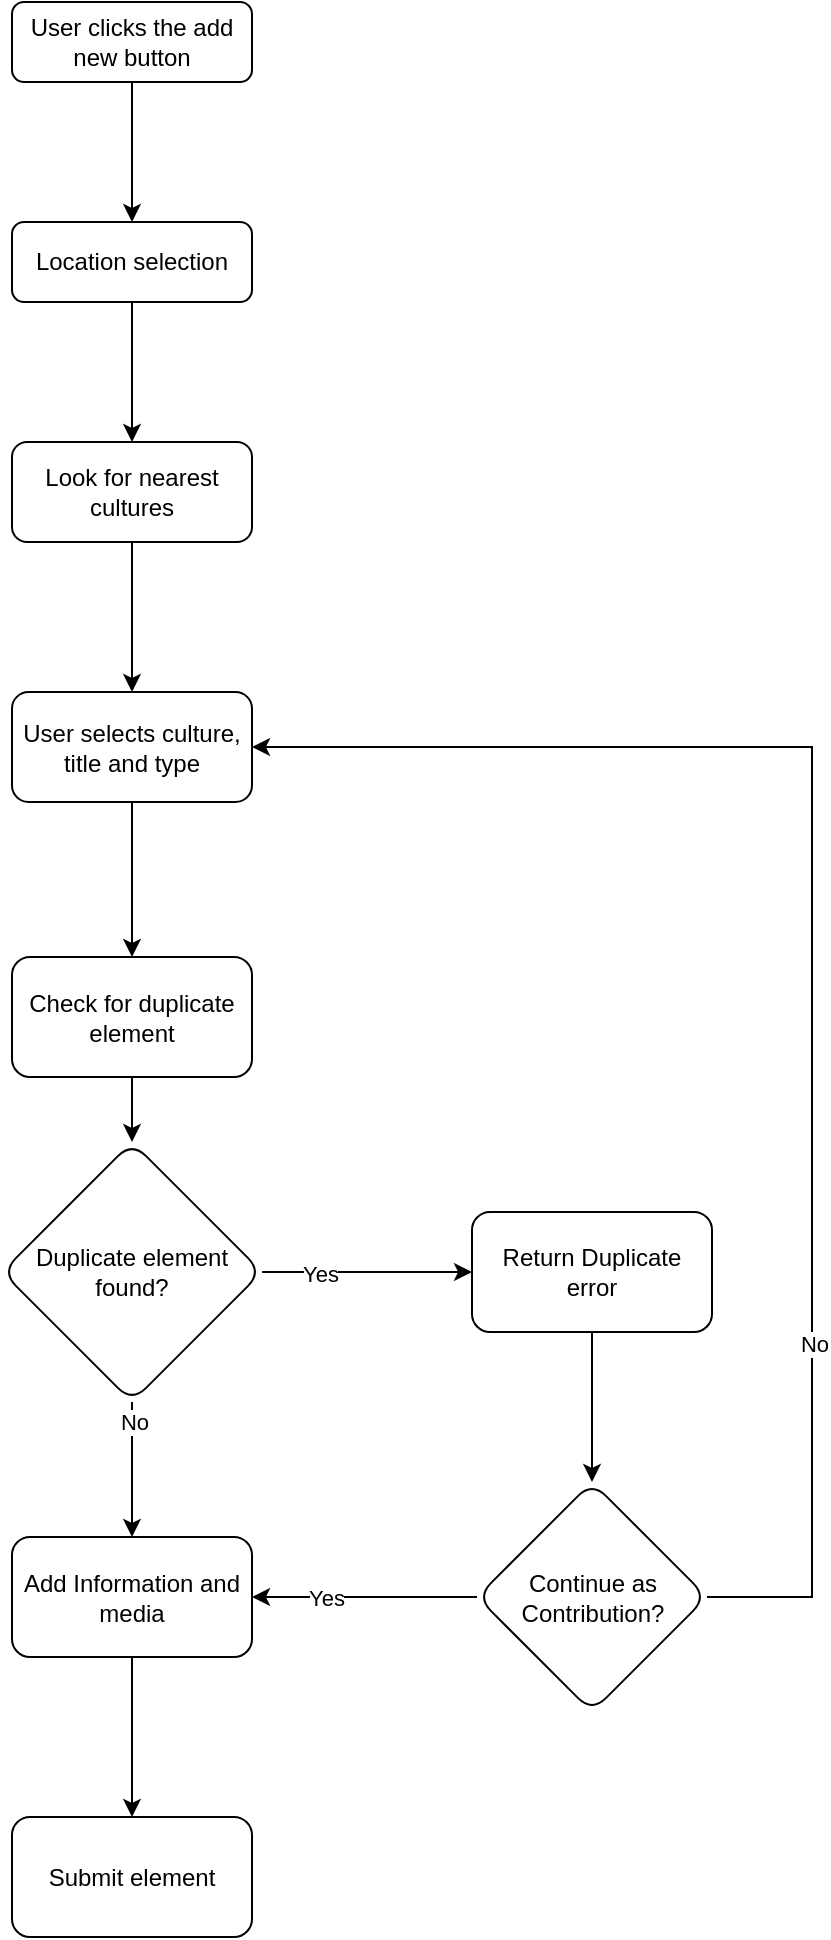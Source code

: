 <mxfile version="20.6.0" type="device" pages="2"><diagram id="C5RBs43oDa-KdzZeNtuy" name="Add element"><mxGraphModel dx="2946" dy="1085" grid="1" gridSize="10" guides="1" tooltips="1" connect="1" arrows="1" fold="1" page="1" pageScale="1" pageWidth="827" pageHeight="1169" math="0" shadow="0"><root><mxCell id="WIyWlLk6GJQsqaUBKTNV-0"/><mxCell id="WIyWlLk6GJQsqaUBKTNV-1" parent="WIyWlLk6GJQsqaUBKTNV-0"/><mxCell id="D0qx94AlRcsAvugaRe-C-1" value="" style="edgeStyle=orthogonalEdgeStyle;rounded=0;orthogonalLoop=1;jettySize=auto;html=1;" edge="1" parent="WIyWlLk6GJQsqaUBKTNV-1" source="WIyWlLk6GJQsqaUBKTNV-3" target="D0qx94AlRcsAvugaRe-C-0"><mxGeometry relative="1" as="geometry"/></mxCell><mxCell id="WIyWlLk6GJQsqaUBKTNV-3" value="User clicks the add new button" style="rounded=1;whiteSpace=wrap;html=1;fontSize=12;glass=0;strokeWidth=1;shadow=0;" parent="WIyWlLk6GJQsqaUBKTNV-1" vertex="1"><mxGeometry x="160" y="80" width="120" height="40" as="geometry"/></mxCell><mxCell id="UUPk5d48rDXIcPul5hws-1" value="" style="edgeStyle=orthogonalEdgeStyle;rounded=0;orthogonalLoop=1;jettySize=auto;html=1;" edge="1" parent="WIyWlLk6GJQsqaUBKTNV-1" source="D0qx94AlRcsAvugaRe-C-0" target="UUPk5d48rDXIcPul5hws-0"><mxGeometry relative="1" as="geometry"/></mxCell><mxCell id="D0qx94AlRcsAvugaRe-C-0" value="Location selection" style="whiteSpace=wrap;html=1;rounded=1;glass=0;strokeWidth=1;shadow=0;" vertex="1" parent="WIyWlLk6GJQsqaUBKTNV-1"><mxGeometry x="160" y="190" width="120" height="40" as="geometry"/></mxCell><mxCell id="UUPk5d48rDXIcPul5hws-5" value="" style="edgeStyle=orthogonalEdgeStyle;rounded=0;orthogonalLoop=1;jettySize=auto;html=1;" edge="1" parent="WIyWlLk6GJQsqaUBKTNV-1" source="UUPk5d48rDXIcPul5hws-0" target="UUPk5d48rDXIcPul5hws-4"><mxGeometry relative="1" as="geometry"/></mxCell><mxCell id="UUPk5d48rDXIcPul5hws-0" value="Look for nearest cultures" style="whiteSpace=wrap;html=1;rounded=1;glass=0;strokeWidth=1;shadow=0;" vertex="1" parent="WIyWlLk6GJQsqaUBKTNV-1"><mxGeometry x="160" y="300" width="120" height="50" as="geometry"/></mxCell><mxCell id="UUPk5d48rDXIcPul5hws-9" value="" style="edgeStyle=orthogonalEdgeStyle;rounded=0;orthogonalLoop=1;jettySize=auto;html=1;" edge="1" parent="WIyWlLk6GJQsqaUBKTNV-1" source="UUPk5d48rDXIcPul5hws-4" target="UUPk5d48rDXIcPul5hws-8"><mxGeometry relative="1" as="geometry"/></mxCell><mxCell id="UUPk5d48rDXIcPul5hws-4" value="User selects culture, title and type" style="whiteSpace=wrap;html=1;rounded=1;glass=0;strokeWidth=1;shadow=0;" vertex="1" parent="WIyWlLk6GJQsqaUBKTNV-1"><mxGeometry x="160" y="425" width="120" height="55" as="geometry"/></mxCell><mxCell id="UUPk5d48rDXIcPul5hws-16" style="edgeStyle=orthogonalEdgeStyle;rounded=0;orthogonalLoop=1;jettySize=auto;html=1;" edge="1" parent="WIyWlLk6GJQsqaUBKTNV-1" source="UUPk5d48rDXIcPul5hws-8" target="UUPk5d48rDXIcPul5hws-10"><mxGeometry relative="1" as="geometry"/></mxCell><mxCell id="UUPk5d48rDXIcPul5hws-8" value="Check for duplicate element" style="whiteSpace=wrap;html=1;rounded=1;glass=0;strokeWidth=1;shadow=0;" vertex="1" parent="WIyWlLk6GJQsqaUBKTNV-1"><mxGeometry x="160" y="557.5" width="120" height="60" as="geometry"/></mxCell><mxCell id="UUPk5d48rDXIcPul5hws-12" value="" style="edgeStyle=orthogonalEdgeStyle;rounded=0;orthogonalLoop=1;jettySize=auto;html=1;" edge="1" parent="WIyWlLk6GJQsqaUBKTNV-1" source="UUPk5d48rDXIcPul5hws-10" target="UUPk5d48rDXIcPul5hws-11"><mxGeometry relative="1" as="geometry"/></mxCell><mxCell id="UUPk5d48rDXIcPul5hws-13" value="Yes" style="edgeLabel;html=1;align=center;verticalAlign=middle;resizable=0;points=[];" vertex="1" connectable="0" parent="UUPk5d48rDXIcPul5hws-12"><mxGeometry x="-0.459" y="-1" relative="1" as="geometry"><mxPoint as="offset"/></mxGeometry></mxCell><mxCell id="UUPk5d48rDXIcPul5hws-18" value="" style="edgeStyle=orthogonalEdgeStyle;rounded=0;orthogonalLoop=1;jettySize=auto;html=1;" edge="1" parent="WIyWlLk6GJQsqaUBKTNV-1" source="UUPk5d48rDXIcPul5hws-10" target="UUPk5d48rDXIcPul5hws-17"><mxGeometry relative="1" as="geometry"/></mxCell><mxCell id="UUPk5d48rDXIcPul5hws-19" value="No" style="edgeLabel;html=1;align=center;verticalAlign=middle;resizable=0;points=[];" vertex="1" connectable="0" parent="UUPk5d48rDXIcPul5hws-18"><mxGeometry x="-0.704" y="1" relative="1" as="geometry"><mxPoint as="offset"/></mxGeometry></mxCell><mxCell id="UUPk5d48rDXIcPul5hws-10" value="Duplicate element found?" style="rhombus;whiteSpace=wrap;html=1;rounded=1;glass=0;strokeWidth=1;shadow=0;" vertex="1" parent="WIyWlLk6GJQsqaUBKTNV-1"><mxGeometry x="155" y="650" width="130" height="130" as="geometry"/></mxCell><mxCell id="UUPk5d48rDXIcPul5hws-15" value="" style="edgeStyle=orthogonalEdgeStyle;rounded=0;orthogonalLoop=1;jettySize=auto;html=1;" edge="1" parent="WIyWlLk6GJQsqaUBKTNV-1" source="UUPk5d48rDXIcPul5hws-11" target="UUPk5d48rDXIcPul5hws-14"><mxGeometry relative="1" as="geometry"/></mxCell><mxCell id="UUPk5d48rDXIcPul5hws-11" value="Return Duplicate error" style="whiteSpace=wrap;html=1;rounded=1;glass=0;strokeWidth=1;shadow=0;" vertex="1" parent="WIyWlLk6GJQsqaUBKTNV-1"><mxGeometry x="390" y="685" width="120" height="60" as="geometry"/></mxCell><mxCell id="UUPk5d48rDXIcPul5hws-20" style="edgeStyle=orthogonalEdgeStyle;rounded=0;orthogonalLoop=1;jettySize=auto;html=1;exitX=0;exitY=0.5;exitDx=0;exitDy=0;entryX=1;entryY=0.5;entryDx=0;entryDy=0;" edge="1" parent="WIyWlLk6GJQsqaUBKTNV-1" source="UUPk5d48rDXIcPul5hws-14" target="UUPk5d48rDXIcPul5hws-17"><mxGeometry relative="1" as="geometry"/></mxCell><mxCell id="UUPk5d48rDXIcPul5hws-21" value="Yes" style="edgeLabel;html=1;align=center;verticalAlign=middle;resizable=0;points=[];" vertex="1" connectable="0" parent="UUPk5d48rDXIcPul5hws-20"><mxGeometry x="0.36" relative="1" as="geometry"><mxPoint x="1" as="offset"/></mxGeometry></mxCell><mxCell id="UUPk5d48rDXIcPul5hws-23" value="" style="edgeStyle=orthogonalEdgeStyle;rounded=0;orthogonalLoop=1;jettySize=auto;html=1;entryX=1;entryY=0.5;entryDx=0;entryDy=0;" edge="1" parent="WIyWlLk6GJQsqaUBKTNV-1" source="UUPk5d48rDXIcPul5hws-14" target="UUPk5d48rDXIcPul5hws-4"><mxGeometry relative="1" as="geometry"><mxPoint x="585" y="877.5" as="targetPoint"/><Array as="points"><mxPoint x="560" y="878"/><mxPoint x="560" y="453"/></Array></mxGeometry></mxCell><mxCell id="UUPk5d48rDXIcPul5hws-24" value="No" style="edgeLabel;html=1;align=center;verticalAlign=middle;resizable=0;points=[];" vertex="1" connectable="0" parent="UUPk5d48rDXIcPul5hws-23"><mxGeometry x="-0.523" relative="1" as="geometry"><mxPoint x="1" y="1" as="offset"/></mxGeometry></mxCell><mxCell id="UUPk5d48rDXIcPul5hws-14" value="Continue as Contribution?" style="rhombus;whiteSpace=wrap;html=1;rounded=1;glass=0;strokeWidth=1;shadow=0;" vertex="1" parent="WIyWlLk6GJQsqaUBKTNV-1"><mxGeometry x="392.5" y="820" width="115" height="115" as="geometry"/></mxCell><mxCell id="UUPk5d48rDXIcPul5hws-26" value="" style="edgeStyle=orthogonalEdgeStyle;rounded=0;orthogonalLoop=1;jettySize=auto;html=1;" edge="1" parent="WIyWlLk6GJQsqaUBKTNV-1" source="UUPk5d48rDXIcPul5hws-17" target="UUPk5d48rDXIcPul5hws-25"><mxGeometry relative="1" as="geometry"/></mxCell><mxCell id="UUPk5d48rDXIcPul5hws-17" value="Add Information and media" style="whiteSpace=wrap;html=1;rounded=1;glass=0;strokeWidth=1;shadow=0;" vertex="1" parent="WIyWlLk6GJQsqaUBKTNV-1"><mxGeometry x="160" y="847.5" width="120" height="60" as="geometry"/></mxCell><mxCell id="UUPk5d48rDXIcPul5hws-25" value="Submit element" style="whiteSpace=wrap;html=1;rounded=1;glass=0;strokeWidth=1;shadow=0;" vertex="1" parent="WIyWlLk6GJQsqaUBKTNV-1"><mxGeometry x="160" y="987.5" width="120" height="60" as="geometry"/></mxCell></root></mxGraphModel></diagram><diagram id="FdbBgSC_FO_mdYrO82zv" name="Page-2"><mxGraphModel dx="2946" dy="1085" grid="1" gridSize="10" guides="1" tooltips="1" connect="1" arrows="1" fold="1" page="1" pageScale="1" pageWidth="827" pageHeight="1169" math="0" shadow="0"><root><mxCell id="0"/><mxCell id="1" parent="0"/></root></mxGraphModel></diagram></mxfile>